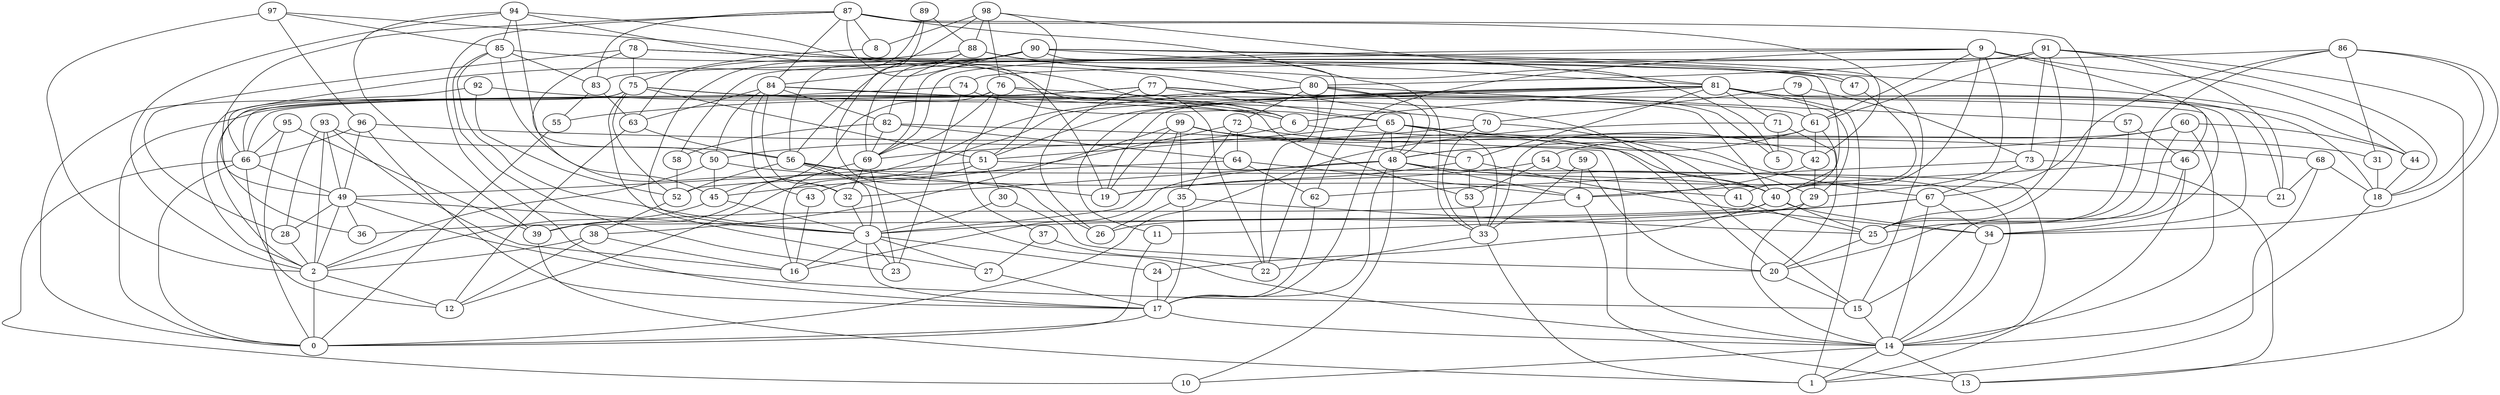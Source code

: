 digraph GG_graph {

subgraph G_graph {
edge [color = black]
"83" -> "63" [dir = none]
"83" -> "55" [dir = none]
"68" -> "1" [dir = none]
"68" -> "18" [dir = none]
"68" -> "21" [dir = none]
"41" -> "25" [dir = none]
"78" -> "41" [dir = none]
"78" -> "44" [dir = none]
"78" -> "45" [dir = none]
"78" -> "28" [dir = none]
"78" -> "75" [dir = none]
"25" -> "20" [dir = none]
"24" -> "17" [dir = none]
"8" -> "75" [dir = none]
"35" -> "26" [dir = none]
"35" -> "17" [dir = none]
"35" -> "25" [dir = none]
"9" -> "69" [dir = none]
"9" -> "29" [dir = none]
"9" -> "40" [dir = none]
"9" -> "44" [dir = none]
"9" -> "46" [dir = none]
"9" -> "61" [dir = none]
"9" -> "62" [dir = none]
"9" -> "83" [dir = none]
"42" -> "4" [dir = none]
"42" -> "29" [dir = none]
"75" -> "52" [dir = none]
"75" -> "36" [dir = none]
"75" -> "27" [dir = none]
"75" -> "51" [dir = none]
"75" -> "53" [dir = none]
"75" -> "0" [dir = none]
"75" -> "70" [dir = none]
"53" -> "33" [dir = none]
"71" -> "20" [dir = none]
"71" -> "5" [dir = none]
"71" -> "0" [dir = none]
"48" -> "16" [dir = none]
"48" -> "17" [dir = none]
"48" -> "21" [dir = none]
"48" -> "40" [dir = none]
"48" -> "32" [dir = none]
"48" -> "4" [dir = none]
"48" -> "10" [dir = none]
"32" -> "3" [dir = none]
"94" -> "39" [dir = none]
"94" -> "85" [dir = none]
"94" -> "22" [dir = none]
"94" -> "6" [dir = none]
"94" -> "2" [dir = none]
"94" -> "50" [dir = none]
"97" -> "85" [dir = none]
"97" -> "48" [dir = none]
"97" -> "96" [dir = none]
"97" -> "2" [dir = none]
"7" -> "34" [dir = none]
"7" -> "53" [dir = none]
"7" -> "19" [dir = none]
"65" -> "51" [dir = none]
"65" -> "48" [dir = none]
"65" -> "17" [dir = none]
"65" -> "20" [dir = none]
"65" -> "42" [dir = none]
"65" -> "33" [dir = none]
"77" -> "0" [dir = none]
"77" -> "65" [dir = none]
"77" -> "26" [dir = none]
"77" -> "40" [dir = none]
"77" -> "34" [dir = none]
"77" -> "66" [dir = none]
"40" -> "24" [dir = none]
"40" -> "34" [dir = none]
"40" -> "25" [dir = none]
"40" -> "36" [dir = none]
"44" -> "18" [dir = none]
"27" -> "17" [dir = none]
"99" -> "29" [dir = none]
"99" -> "3" [dir = none]
"99" -> "35" [dir = none]
"99" -> "19" [dir = none]
"99" -> "7" [dir = none]
"99" -> "40" [dir = none]
"99" -> "38" [dir = none]
"29" -> "14" [dir = none]
"29" -> "26" [dir = none]
"38" -> "12" [dir = none]
"38" -> "16" [dir = none]
"38" -> "2" [dir = none]
"61" -> "48" [dir = none]
"61" -> "42" [dir = none]
"61" -> "33" [dir = none]
"61" -> "40" [dir = none]
"2" -> "0" [dir = none]
"2" -> "12" [dir = none]
"17" -> "14" [dir = none]
"17" -> "0" [dir = none]
"79" -> "61" [dir = none]
"79" -> "73" [dir = none]
"79" -> "70" [dir = none]
"56" -> "52" [dir = none]
"56" -> "19" [dir = none]
"56" -> "40" [dir = none]
"56" -> "14" [dir = none]
"56" -> "3" [dir = none]
"91" -> "21" [dir = none]
"91" -> "58" [dir = none]
"91" -> "18" [dir = none]
"91" -> "25" [dir = none]
"91" -> "61" [dir = none]
"91" -> "80" [dir = none]
"91" -> "13" [dir = none]
"91" -> "73" [dir = none]
"92" -> "52" [dir = none]
"92" -> "6" [dir = none]
"92" -> "66" [dir = none]
"98" -> "51" [dir = none]
"98" -> "8" [dir = none]
"98" -> "76" [dir = none]
"98" -> "88" [dir = none]
"98" -> "81" [dir = none]
"98" -> "56" [dir = none]
"82" -> "64" [dir = none]
"82" -> "58" [dir = none]
"82" -> "14" [dir = none]
"82" -> "69" [dir = none]
"89" -> "56" [dir = none]
"89" -> "26" [dir = none]
"89" -> "88" [dir = none]
"73" -> "62" [dir = none]
"73" -> "67" [dir = none]
"73" -> "13" [dir = none]
"18" -> "14" [dir = none]
"70" -> "41" [dir = none]
"70" -> "33" [dir = none]
"70" -> "69" [dir = none]
"66" -> "10" [dir = none]
"66" -> "0" [dir = none]
"66" -> "49" [dir = none]
"66" -> "12" [dir = none]
"85" -> "47" [dir = none]
"85" -> "32" [dir = none]
"85" -> "83" [dir = none]
"85" -> "3" [dir = none]
"85" -> "23" [dir = none]
"88" -> "80" [dir = none]
"88" -> "69" [dir = none]
"88" -> "82" [dir = none]
"88" -> "63" [dir = none]
"88" -> "5" [dir = none]
"90" -> "15" [dir = none]
"90" -> "3" [dir = none]
"90" -> "84" [dir = none]
"90" -> "81" [dir = none]
"90" -> "2" [dir = none]
"90" -> "69" [dir = none]
"90" -> "47" [dir = none]
"90" -> "22" [dir = none]
"11" -> "0" [dir = none]
"39" -> "1" [dir = none]
"93" -> "28" [dir = none]
"93" -> "49" [dir = none]
"93" -> "16" [dir = none]
"93" -> "2" [dir = none]
"93" -> "56" [dir = none]
"74" -> "65" [dir = none]
"74" -> "23" [dir = none]
"74" -> "2" [dir = none]
"4" -> "13" [dir = none]
"4" -> "39" [dir = none]
"80" -> "55" [dir = none]
"80" -> "5" [dir = none]
"80" -> "57" [dir = none]
"80" -> "22" [dir = none]
"80" -> "48" [dir = none]
"80" -> "39" [dir = none]
"80" -> "72" [dir = none]
"49" -> "36" [dir = none]
"49" -> "3" [dir = none]
"49" -> "15" [dir = none]
"49" -> "2" [dir = none]
"49" -> "28" [dir = none]
"95" -> "39" [dir = none]
"95" -> "0" [dir = none]
"95" -> "66" [dir = none]
"69" -> "16" [dir = none]
"69" -> "23" [dir = none]
"69" -> "32" [dir = none]
"81" -> "29" [dir = none]
"81" -> "7" [dir = none]
"81" -> "51" [dir = none]
"81" -> "1" [dir = none]
"81" -> "34" [dir = none]
"81" -> "6" [dir = none]
"81" -> "19" [dir = none]
"81" -> "21" [dir = none]
"81" -> "18" [dir = none]
"81" -> "11" [dir = none]
"81" -> "71" [dir = none]
"81" -> "12" [dir = none]
"63" -> "56" [dir = none]
"63" -> "12" [dir = none]
"30" -> "3" [dir = none]
"30" -> "20" [dir = none]
"84" -> "43" [dir = none]
"84" -> "82" [dir = none]
"84" -> "6" [dir = none]
"84" -> "32" [dir = none]
"84" -> "50" [dir = none]
"84" -> "15" [dir = none]
"84" -> "63" [dir = none]
"58" -> "52" [dir = none]
"76" -> "61" [dir = none]
"76" -> "66" [dir = none]
"76" -> "6" [dir = none]
"76" -> "45" [dir = none]
"76" -> "69" [dir = none]
"76" -> "37" [dir = none]
"6" -> "31" [dir = none]
"6" -> "50" [dir = none]
"33" -> "22" [dir = none]
"33" -> "1" [dir = none]
"14" -> "1" [dir = none]
"14" -> "10" [dir = none]
"14" -> "13" [dir = none]
"34" -> "14" [dir = none]
"64" -> "4" [dir = none]
"64" -> "62" [dir = none]
"64" -> "52" [dir = none]
"52" -> "38" [dir = none]
"55" -> "0" [dir = none]
"3" -> "24" [dir = none]
"3" -> "16" [dir = none]
"3" -> "17" [dir = none]
"3" -> "27" [dir = none]
"3" -> "23" [dir = none]
"62" -> "17" [dir = none]
"20" -> "15" [dir = none]
"86" -> "25" [dir = none]
"86" -> "67" [dir = none]
"86" -> "18" [dir = none]
"86" -> "34" [dir = none]
"86" -> "74" [dir = none]
"86" -> "31" [dir = none]
"87" -> "19" [dir = none]
"87" -> "83" [dir = none]
"87" -> "17" [dir = none]
"87" -> "25" [dir = none]
"87" -> "33" [dir = none]
"87" -> "8" [dir = none]
"87" -> "42" [dir = none]
"87" -> "49" [dir = none]
"87" -> "84" [dir = none]
"57" -> "46" [dir = none]
"57" -> "25" [dir = none]
"45" -> "3" [dir = none]
"45" -> "2" [dir = none]
"31" -> "18" [dir = none]
"15" -> "14" [dir = none]
"59" -> "33" [dir = none]
"59" -> "4" [dir = none]
"59" -> "20" [dir = none]
"67" -> "11" [dir = none]
"67" -> "3" [dir = none]
"67" -> "34" [dir = none]
"67" -> "14" [dir = none]
"50" -> "41" [dir = none]
"50" -> "2" [dir = none]
"50" -> "45" [dir = none]
"51" -> "43" [dir = none]
"51" -> "49" [dir = none]
"51" -> "14" [dir = none]
"51" -> "30" [dir = none]
"72" -> "64" [dir = none]
"72" -> "45" [dir = none]
"72" -> "35" [dir = none]
"72" -> "67" [dir = none]
"37" -> "27" [dir = none]
"37" -> "22" [dir = none]
"46" -> "1" [dir = none]
"46" -> "4" [dir = none]
"46" -> "15" [dir = none]
"28" -> "2" [dir = none]
"47" -> "40" [dir = none]
"43" -> "16" [dir = none]
"96" -> "17" [dir = none]
"96" -> "49" [dir = none]
"96" -> "66" [dir = none]
"96" -> "68" [dir = none]
"54" -> "19" [dir = none]
"54" -> "14" [dir = none]
"54" -> "53" [dir = none]
"60" -> "54" [dir = none]
"60" -> "48" [dir = none]
"60" -> "44" [dir = none]
"60" -> "20" [dir = none]
"60" -> "14" [dir = none]
}

}
